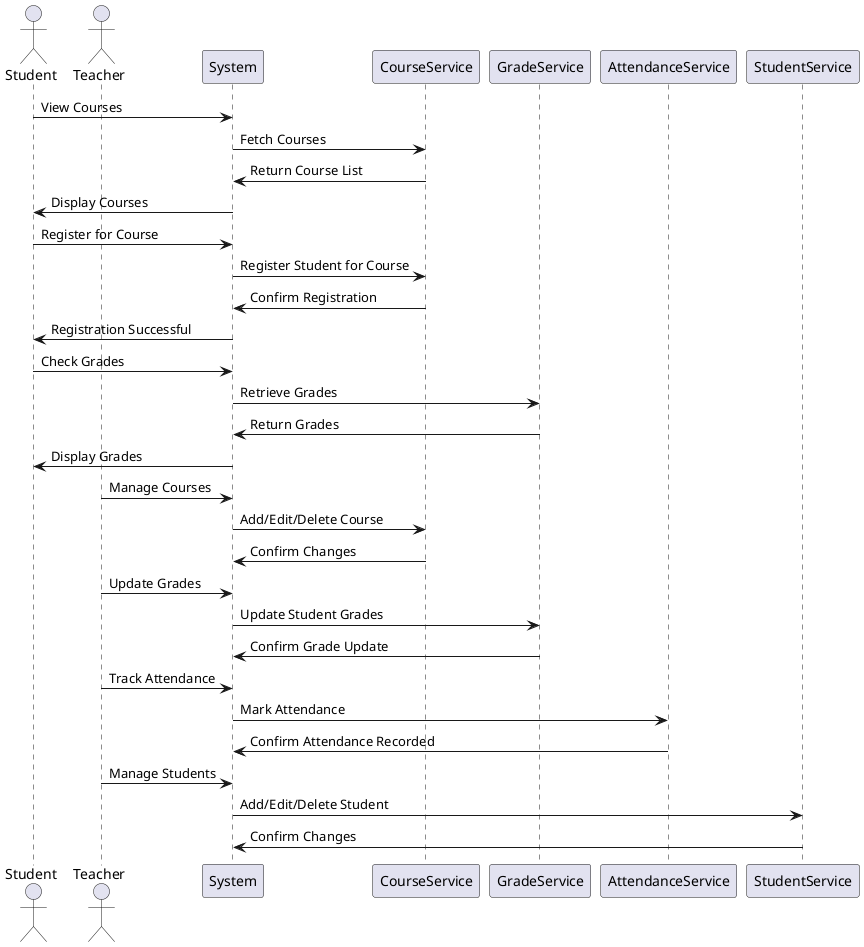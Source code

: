 @startuml
actor Student
actor Teacher

Student -> System: View Courses
System -> CourseService: Fetch Courses
CourseService -> System: Return Course List
System -> Student: Display Courses

Student -> System: Register for Course
System -> CourseService: Register Student for Course
CourseService -> System: Confirm Registration
System -> Student: Registration Successful

Student -> System: Check Grades
System -> GradeService: Retrieve Grades
GradeService -> System: Return Grades
System -> Student: Display Grades

Teacher -> System: Manage Courses
System -> CourseService: Add/Edit/Delete Course
CourseService -> System: Confirm Changes

Teacher -> System: Update Grades
System -> GradeService: Update Student Grades
GradeService -> System: Confirm Grade Update

Teacher -> System: Track Attendance
System -> AttendanceService: Mark Attendance
AttendanceService -> System: Confirm Attendance Recorded

Teacher -> System: Manage Students
System -> StudentService: Add/Edit/Delete Student
StudentService -> System: Confirm Changes

@enduml
